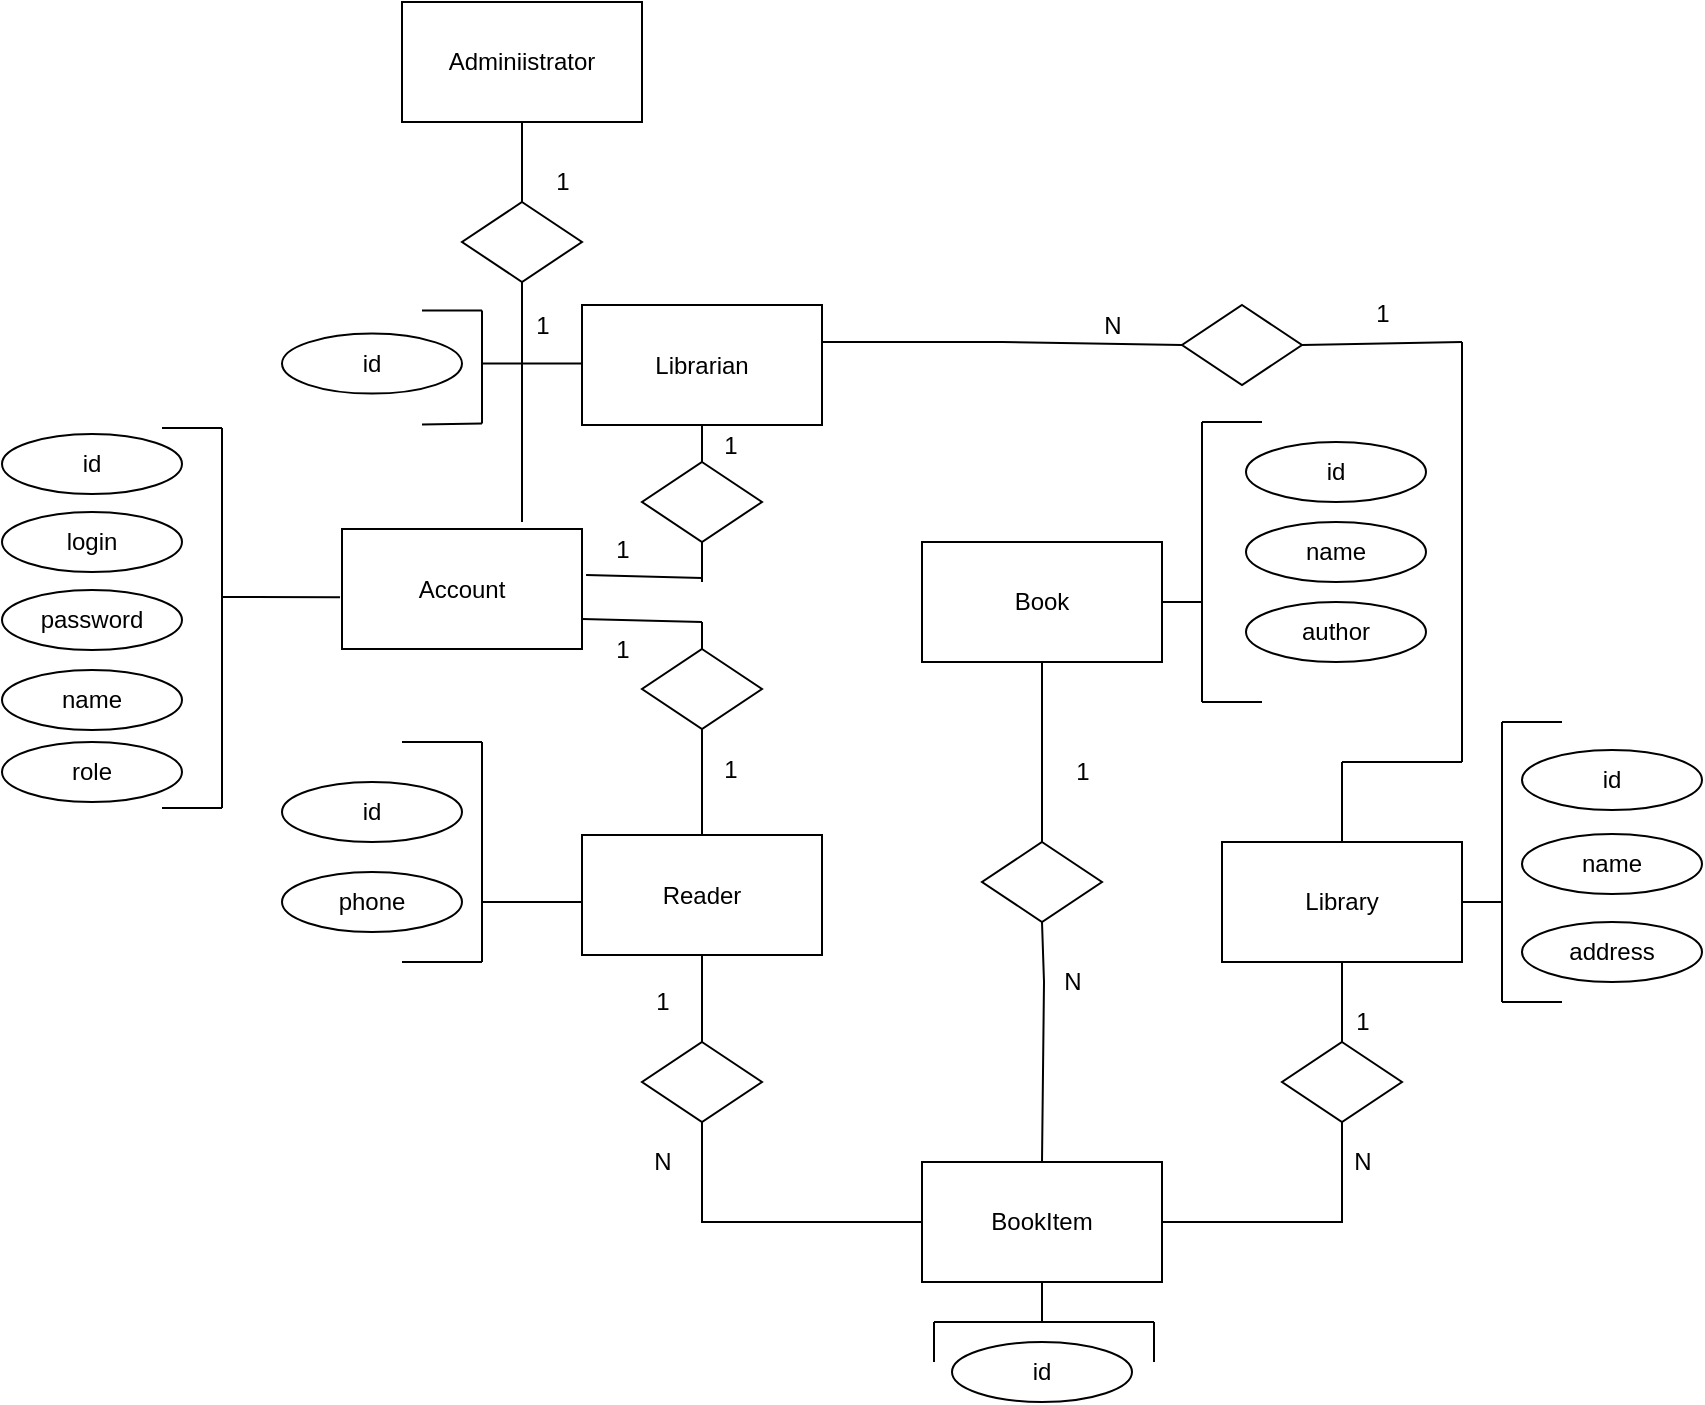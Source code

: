 <mxfile version="18.1.3" type="google"><diagram id="7dLWcGsrjD3yCYNSsVCo" name="Page-1"><mxGraphModel grid="1" page="1" gridSize="10" guides="1" tooltips="1" connect="1" arrows="1" fold="1" pageScale="1" pageWidth="827" pageHeight="1169" math="0" shadow="0"><root><mxCell id="0"/><mxCell id="1" parent="0"/><mxCell id="JcAE5ET7qfdJpTYWwF_n-1" value="BookItem" style="rounded=0;whiteSpace=wrap;html=1;" vertex="1" parent="1"><mxGeometry x="350" y="410" width="120" height="60" as="geometry"/></mxCell><mxCell id="JcAE5ET7qfdJpTYWwF_n-2" value="Library" style="rounded=0;whiteSpace=wrap;html=1;" vertex="1" parent="1"><mxGeometry x="500" y="250" width="120" height="60" as="geometry"/></mxCell><mxCell id="JcAE5ET7qfdJpTYWwF_n-3" value="Reader" style="rounded=0;whiteSpace=wrap;html=1;" vertex="1" parent="1"><mxGeometry x="180" y="246.5" width="120" height="60" as="geometry"/></mxCell><mxCell id="JcAE5ET7qfdJpTYWwF_n-4" value="" style="rhombus;whiteSpace=wrap;html=1;" vertex="1" parent="1"><mxGeometry x="530" y="350" width="60" height="40" as="geometry"/></mxCell><mxCell id="JcAE5ET7qfdJpTYWwF_n-5" value="" style="endArrow=none;html=1;rounded=0;exitX=1;exitY=0.5;exitDx=0;exitDy=0;entryX=0.5;entryY=1;entryDx=0;entryDy=0;" edge="1" parent="1" source="JcAE5ET7qfdJpTYWwF_n-1" target="JcAE5ET7qfdJpTYWwF_n-4"><mxGeometry width="50" height="50" relative="1" as="geometry"><mxPoint x="390" y="420" as="sourcePoint"/><mxPoint x="440" y="370" as="targetPoint"/><Array as="points"><mxPoint x="560" y="440"/></Array></mxGeometry></mxCell><mxCell id="JcAE5ET7qfdJpTYWwF_n-6" value="" style="endArrow=none;html=1;rounded=0;exitX=0.5;exitY=1;exitDx=0;exitDy=0;entryX=0.5;entryY=0;entryDx=0;entryDy=0;" edge="1" parent="1" source="JcAE5ET7qfdJpTYWwF_n-2" target="JcAE5ET7qfdJpTYWwF_n-4"><mxGeometry width="50" height="50" relative="1" as="geometry"><mxPoint x="484" y="450" as="sourcePoint"/><mxPoint x="570" y="400" as="targetPoint"/></mxGeometry></mxCell><mxCell id="JcAE5ET7qfdJpTYWwF_n-7" value="" style="rhombus;whiteSpace=wrap;html=1;" vertex="1" parent="1"><mxGeometry x="210" y="350" width="60" height="40" as="geometry"/></mxCell><mxCell id="JcAE5ET7qfdJpTYWwF_n-8" value="" style="endArrow=none;html=1;rounded=0;exitX=0;exitY=0.5;exitDx=0;exitDy=0;entryX=0.5;entryY=1;entryDx=0;entryDy=0;" edge="1" parent="1" source="JcAE5ET7qfdJpTYWwF_n-1" target="JcAE5ET7qfdJpTYWwF_n-7"><mxGeometry width="50" height="50" relative="1" as="geometry"><mxPoint x="160" y="440" as="sourcePoint"/><mxPoint x="126" y="370" as="targetPoint"/><Array as="points"><mxPoint x="240" y="440"/></Array></mxGeometry></mxCell><mxCell id="JcAE5ET7qfdJpTYWwF_n-10" value="1" style="text;html=1;align=center;verticalAlign=middle;resizable=0;points=[];autosize=1;strokeColor=none;fillColor=none;" vertex="1" parent="1"><mxGeometry x="560" y="330" width="20" height="20" as="geometry"/></mxCell><mxCell id="JcAE5ET7qfdJpTYWwF_n-11" value="N" style="text;html=1;align=center;verticalAlign=middle;resizable=0;points=[];autosize=1;strokeColor=none;fillColor=none;" vertex="1" parent="1"><mxGeometry x="560" y="400" width="20" height="20" as="geometry"/></mxCell><mxCell id="JcAE5ET7qfdJpTYWwF_n-13" value="N" style="text;html=1;align=center;verticalAlign=middle;resizable=0;points=[];autosize=1;strokeColor=none;fillColor=none;" vertex="1" parent="1"><mxGeometry x="210" y="400" width="20" height="20" as="geometry"/></mxCell><mxCell id="JcAE5ET7qfdJpTYWwF_n-14" value="login" style="ellipse;whiteSpace=wrap;html=1;" vertex="1" parent="1"><mxGeometry x="-110" y="85" width="90" height="30" as="geometry"/></mxCell><mxCell id="JcAE5ET7qfdJpTYWwF_n-15" value="id" style="ellipse;whiteSpace=wrap;html=1;" vertex="1" parent="1"><mxGeometry x="-110" y="46" width="90" height="30" as="geometry"/></mxCell><mxCell id="JcAE5ET7qfdJpTYWwF_n-16" value="password" style="ellipse;whiteSpace=wrap;html=1;" vertex="1" parent="1"><mxGeometry x="-110" y="124" width="90" height="30" as="geometry"/></mxCell><mxCell id="JcAE5ET7qfdJpTYWwF_n-17" value="name" style="ellipse;whiteSpace=wrap;html=1;" vertex="1" parent="1"><mxGeometry x="-110" y="164" width="90" height="30" as="geometry"/></mxCell><mxCell id="JcAE5ET7qfdJpTYWwF_n-18" value="name" style="ellipse;whiteSpace=wrap;html=1;" vertex="1" parent="1"><mxGeometry x="512" y="90" width="90" height="30" as="geometry"/></mxCell><mxCell id="JcAE5ET7qfdJpTYWwF_n-19" value="id" style="ellipse;whiteSpace=wrap;html=1;" vertex="1" parent="1"><mxGeometry x="365" y="500" width="90" height="30" as="geometry"/></mxCell><mxCell id="JcAE5ET7qfdJpTYWwF_n-20" value="author" style="ellipse;whiteSpace=wrap;html=1;" vertex="1" parent="1"><mxGeometry x="512" y="130" width="90" height="30" as="geometry"/></mxCell><mxCell id="JcAE5ET7qfdJpTYWwF_n-21" value="name" style="ellipse;whiteSpace=wrap;html=1;" vertex="1" parent="1"><mxGeometry x="650" y="246" width="90" height="30" as="geometry"/></mxCell><mxCell id="JcAE5ET7qfdJpTYWwF_n-22" value="id" style="ellipse;whiteSpace=wrap;html=1;" vertex="1" parent="1"><mxGeometry x="650" y="204" width="90" height="30" as="geometry"/></mxCell><mxCell id="JcAE5ET7qfdJpTYWwF_n-23" value="address" style="ellipse;whiteSpace=wrap;html=1;" vertex="1" parent="1"><mxGeometry x="650" y="290" width="90" height="30" as="geometry"/></mxCell><mxCell id="JcAE5ET7qfdJpTYWwF_n-24" value="" style="endArrow=none;html=1;rounded=0;" edge="1" parent="1"><mxGeometry width="50" height="50" relative="1" as="geometry"><mxPoint y="233" as="sourcePoint"/><mxPoint y="43" as="targetPoint"/></mxGeometry></mxCell><mxCell id="JcAE5ET7qfdJpTYWwF_n-25" value="" style="endArrow=none;html=1;rounded=0;" edge="1" parent="1"><mxGeometry width="50" height="50" relative="1" as="geometry"><mxPoint y="233" as="sourcePoint"/><mxPoint x="-30" y="233" as="targetPoint"/></mxGeometry></mxCell><mxCell id="JcAE5ET7qfdJpTYWwF_n-26" value="" style="endArrow=none;html=1;rounded=0;" edge="1" parent="1"><mxGeometry width="50" height="50" relative="1" as="geometry"><mxPoint y="43" as="sourcePoint"/><mxPoint x="-30" y="43" as="targetPoint"/></mxGeometry></mxCell><mxCell id="JcAE5ET7qfdJpTYWwF_n-28" value="" style="endArrow=none;html=1;rounded=0;" edge="1" parent="1"><mxGeometry width="50" height="50" relative="1" as="geometry"><mxPoint x="640" y="330" as="sourcePoint"/><mxPoint x="640" y="190" as="targetPoint"/></mxGeometry></mxCell><mxCell id="JcAE5ET7qfdJpTYWwF_n-29" value="" style="endArrow=none;html=1;rounded=0;" edge="1" parent="1"><mxGeometry width="50" height="50" relative="1" as="geometry"><mxPoint x="670" y="330" as="sourcePoint"/><mxPoint x="640" y="330" as="targetPoint"/></mxGeometry></mxCell><mxCell id="JcAE5ET7qfdJpTYWwF_n-30" value="" style="endArrow=none;html=1;rounded=0;" edge="1" parent="1"><mxGeometry width="50" height="50" relative="1" as="geometry"><mxPoint x="640" y="190" as="sourcePoint"/><mxPoint x="670" y="190" as="targetPoint"/></mxGeometry></mxCell><mxCell id="JcAE5ET7qfdJpTYWwF_n-31" value="" style="endArrow=none;html=1;rounded=0;entryX=1;entryY=0.5;entryDx=0;entryDy=0;" edge="1" parent="1" target="JcAE5ET7qfdJpTYWwF_n-2"><mxGeometry width="50" height="50" relative="1" as="geometry"><mxPoint x="640" y="280" as="sourcePoint"/><mxPoint x="690" y="280" as="targetPoint"/></mxGeometry></mxCell><mxCell id="JcAE5ET7qfdJpTYWwF_n-32" value="" style="endArrow=none;html=1;rounded=0;" edge="1" parent="1"><mxGeometry width="50" height="50" relative="1" as="geometry"><mxPoint x="356" y="490" as="sourcePoint"/><mxPoint x="466" y="490" as="targetPoint"/></mxGeometry></mxCell><mxCell id="JcAE5ET7qfdJpTYWwF_n-33" value="" style="endArrow=none;html=1;rounded=0;entryX=0.5;entryY=1;entryDx=0;entryDy=0;" edge="1" parent="1" target="JcAE5ET7qfdJpTYWwF_n-1"><mxGeometry width="50" height="50" relative="1" as="geometry"><mxPoint x="410" y="490" as="sourcePoint"/><mxPoint x="466" y="450" as="targetPoint"/></mxGeometry></mxCell><mxCell id="JcAE5ET7qfdJpTYWwF_n-34" value="" style="endArrow=none;html=1;rounded=0;" edge="1" parent="1"><mxGeometry width="50" height="50" relative="1" as="geometry"><mxPoint x="356" y="490" as="sourcePoint"/><mxPoint x="356" y="510" as="targetPoint"/></mxGeometry></mxCell><mxCell id="JcAE5ET7qfdJpTYWwF_n-35" value="" style="endArrow=none;html=1;rounded=0;" edge="1" parent="1"><mxGeometry width="50" height="50" relative="1" as="geometry"><mxPoint x="466" y="510" as="sourcePoint"/><mxPoint x="466" y="490" as="targetPoint"/></mxGeometry></mxCell><mxCell id="JcAE5ET7qfdJpTYWwF_n-36" value="role" style="ellipse;whiteSpace=wrap;html=1;" vertex="1" parent="1"><mxGeometry x="-110" y="200" width="90" height="30" as="geometry"/></mxCell><mxCell id="JcAE5ET7qfdJpTYWwF_n-37" value="Book" style="rounded=0;whiteSpace=wrap;html=1;" vertex="1" parent="1"><mxGeometry x="350" y="100" width="120" height="60" as="geometry"/></mxCell><mxCell id="JcAE5ET7qfdJpTYWwF_n-40" value="" style="endArrow=none;html=1;rounded=0;" edge="1" parent="1"><mxGeometry width="50" height="50" relative="1" as="geometry"><mxPoint x="490" y="180" as="sourcePoint"/><mxPoint x="490" y="40" as="targetPoint"/></mxGeometry></mxCell><mxCell id="JcAE5ET7qfdJpTYWwF_n-41" value="" style="endArrow=none;html=1;rounded=0;" edge="1" parent="1"><mxGeometry width="50" height="50" relative="1" as="geometry"><mxPoint x="520" y="180" as="sourcePoint"/><mxPoint x="490" y="180" as="targetPoint"/></mxGeometry></mxCell><mxCell id="JcAE5ET7qfdJpTYWwF_n-42" value="" style="endArrow=none;html=1;rounded=0;" edge="1" parent="1"><mxGeometry width="50" height="50" relative="1" as="geometry"><mxPoint x="490" y="40" as="sourcePoint"/><mxPoint x="520" y="40" as="targetPoint"/></mxGeometry></mxCell><mxCell id="JcAE5ET7qfdJpTYWwF_n-43" value="" style="endArrow=none;html=1;rounded=0;entryX=1;entryY=0.5;entryDx=0;entryDy=0;" edge="1" parent="1"><mxGeometry width="50" height="50" relative="1" as="geometry"><mxPoint x="490" y="130" as="sourcePoint"/><mxPoint x="470" y="130" as="targetPoint"/></mxGeometry></mxCell><mxCell id="JcAE5ET7qfdJpTYWwF_n-44" value="id" style="ellipse;whiteSpace=wrap;html=1;" vertex="1" parent="1"><mxGeometry x="512" y="50" width="90" height="30" as="geometry"/></mxCell><mxCell id="JcAE5ET7qfdJpTYWwF_n-45" value="" style="rhombus;whiteSpace=wrap;html=1;" vertex="1" parent="1"><mxGeometry x="380" y="250" width="60" height="40" as="geometry"/></mxCell><mxCell id="JcAE5ET7qfdJpTYWwF_n-46" value="" style="endArrow=none;html=1;rounded=0;exitX=0.5;exitY=0;exitDx=0;exitDy=0;entryX=0.5;entryY=1;entryDx=0;entryDy=0;" edge="1" parent="1" source="JcAE5ET7qfdJpTYWwF_n-1" target="JcAE5ET7qfdJpTYWwF_n-45"><mxGeometry width="50" height="50" relative="1" as="geometry"><mxPoint x="325" y="320" as="sourcePoint"/><mxPoint x="291" y="250" as="targetPoint"/><Array as="points"><mxPoint x="411" y="320"/></Array></mxGeometry></mxCell><mxCell id="JcAE5ET7qfdJpTYWwF_n-47" value="" style="endArrow=none;html=1;rounded=0;exitX=0.5;exitY=1;exitDx=0;exitDy=0;entryX=0.5;entryY=0;entryDx=0;entryDy=0;" edge="1" parent="1" source="JcAE5ET7qfdJpTYWwF_n-37" target="JcAE5ET7qfdJpTYWwF_n-45"><mxGeometry width="50" height="50" relative="1" as="geometry"><mxPoint x="402" y="190" as="sourcePoint"/><mxPoint x="412" y="280" as="targetPoint"/></mxGeometry></mxCell><mxCell id="JcAE5ET7qfdJpTYWwF_n-48" value="N" style="text;html=1;align=center;verticalAlign=middle;resizable=0;points=[];autosize=1;strokeColor=none;fillColor=none;" vertex="1" parent="1"><mxGeometry x="415" y="310" width="20" height="20" as="geometry"/></mxCell><mxCell id="JcAE5ET7qfdJpTYWwF_n-49" value="1" style="text;html=1;align=center;verticalAlign=middle;resizable=0;points=[];autosize=1;strokeColor=none;fillColor=none;" vertex="1" parent="1"><mxGeometry x="420" y="205" width="20" height="20" as="geometry"/></mxCell><mxCell id="qrq83HMJbm-AhOhTL02Y-1" value="Account" style="rounded=0;whiteSpace=wrap;html=1;" vertex="1" parent="1"><mxGeometry x="60" y="93.5" width="120" height="60" as="geometry"/></mxCell><mxCell id="qrq83HMJbm-AhOhTL02Y-2" value="phone" style="ellipse;whiteSpace=wrap;html=1;" vertex="1" parent="1"><mxGeometry x="30" y="265" width="90" height="30" as="geometry"/></mxCell><mxCell id="qrq83HMJbm-AhOhTL02Y-3" value="id" style="ellipse;whiteSpace=wrap;html=1;" vertex="1" parent="1"><mxGeometry x="30" y="220" width="90" height="30" as="geometry"/></mxCell><mxCell id="qrq83HMJbm-AhOhTL02Y-6" value="" style="endArrow=none;html=1;rounded=0;" edge="1" parent="1"><mxGeometry width="50" height="50" relative="1" as="geometry"><mxPoint x="130" y="310" as="sourcePoint"/><mxPoint x="130" y="200" as="targetPoint"/></mxGeometry></mxCell><mxCell id="qrq83HMJbm-AhOhTL02Y-7" value="" style="endArrow=none;html=1;rounded=0;" edge="1" parent="1"><mxGeometry width="50" height="50" relative="1" as="geometry"><mxPoint x="130" y="310" as="sourcePoint"/><mxPoint x="90" y="310" as="targetPoint"/></mxGeometry></mxCell><mxCell id="qrq83HMJbm-AhOhTL02Y-8" value="" style="endArrow=none;html=1;rounded=0;" edge="1" parent="1"><mxGeometry width="50" height="50" relative="1" as="geometry"><mxPoint x="130" y="200" as="sourcePoint"/><mxPoint x="90" y="200" as="targetPoint"/></mxGeometry></mxCell><mxCell id="qrq83HMJbm-AhOhTL02Y-9" value="" style="endArrow=none;html=1;rounded=0;entryX=0;entryY=0.5;entryDx=0;entryDy=0;" edge="1" parent="1"><mxGeometry width="50" height="50" relative="1" as="geometry"><mxPoint x="130" y="280" as="sourcePoint"/><mxPoint x="180" y="280" as="targetPoint"/></mxGeometry></mxCell><mxCell id="qrq83HMJbm-AhOhTL02Y-11" value="" style="endArrow=none;html=1;rounded=0;exitX=0.5;exitY=1;exitDx=0;exitDy=0;entryX=0.5;entryY=0;entryDx=0;entryDy=0;" edge="1" parent="1" source="JcAE5ET7qfdJpTYWwF_n-3" target="JcAE5ET7qfdJpTYWwF_n-7"><mxGeometry width="50" height="50" relative="1" as="geometry"><mxPoint x="246" y="310" as="sourcePoint"/><mxPoint x="246" y="350" as="targetPoint"/></mxGeometry></mxCell><mxCell id="qrq83HMJbm-AhOhTL02Y-12" value="1" style="text;html=1;align=center;verticalAlign=middle;resizable=0;points=[];autosize=1;strokeColor=none;fillColor=none;" vertex="1" parent="1"><mxGeometry x="210" y="320" width="20" height="20" as="geometry"/></mxCell><mxCell id="qrq83HMJbm-AhOhTL02Y-13" value="" style="endArrow=none;html=1;rounded=0;entryX=-0.008;entryY=0.569;entryDx=0;entryDy=0;entryPerimeter=0;" edge="1" parent="1" target="qrq83HMJbm-AhOhTL02Y-1"><mxGeometry width="50" height="50" relative="1" as="geometry"><mxPoint y="127.5" as="sourcePoint"/><mxPoint x="40" y="127.5" as="targetPoint"/></mxGeometry></mxCell><mxCell id="qrq83HMJbm-AhOhTL02Y-15" value="" style="rhombus;whiteSpace=wrap;html=1;" vertex="1" parent="1"><mxGeometry x="210" y="153.5" width="60" height="40" as="geometry"/></mxCell><mxCell id="qrq83HMJbm-AhOhTL02Y-16" value="1" style="text;html=1;align=center;verticalAlign=middle;resizable=0;points=[];autosize=1;strokeColor=none;fillColor=none;" vertex="1" parent="1"><mxGeometry x="244" y="203.5" width="20" height="20" as="geometry"/></mxCell><mxCell id="qrq83HMJbm-AhOhTL02Y-17" value="" style="endArrow=none;html=1;rounded=0;entryX=0.5;entryY=0;entryDx=0;entryDy=0;" edge="1" parent="1"><mxGeometry width="50" height="50" relative="1" as="geometry"><mxPoint x="240" y="140" as="sourcePoint"/><mxPoint x="240" y="153.5" as="targetPoint"/></mxGeometry></mxCell><mxCell id="qrq83HMJbm-AhOhTL02Y-18" value="1" style="text;html=1;align=center;verticalAlign=middle;resizable=0;points=[];autosize=1;strokeColor=none;fillColor=none;" vertex="1" parent="1"><mxGeometry x="190" y="144" width="20" height="20" as="geometry"/></mxCell><mxCell id="qrq83HMJbm-AhOhTL02Y-19" value="" style="endArrow=none;html=1;rounded=0;exitX=0.5;exitY=1;exitDx=0;exitDy=0;entryX=0.5;entryY=0;entryDx=0;entryDy=0;" edge="1" parent="1" source="qrq83HMJbm-AhOhTL02Y-15" target="JcAE5ET7qfdJpTYWwF_n-3"><mxGeometry width="50" height="50" relative="1" as="geometry"><mxPoint x="370" y="240" as="sourcePoint"/><mxPoint x="420" y="190" as="targetPoint"/></mxGeometry></mxCell><mxCell id="qrq83HMJbm-AhOhTL02Y-20" value="" style="endArrow=none;html=1;rounded=0;exitX=1;exitY=0.75;exitDx=0;exitDy=0;" edge="1" parent="1" source="qrq83HMJbm-AhOhTL02Y-1"><mxGeometry width="50" height="50" relative="1" as="geometry"><mxPoint x="370" y="240" as="sourcePoint"/><mxPoint x="240" y="140" as="targetPoint"/></mxGeometry></mxCell><mxCell id="qrq83HMJbm-AhOhTL02Y-22" value="Librarian" style="rounded=0;whiteSpace=wrap;html=1;" vertex="1" parent="1"><mxGeometry x="180" y="-18.5" width="120" height="60" as="geometry"/></mxCell><mxCell id="qrq83HMJbm-AhOhTL02Y-25" value="" style="endArrow=none;html=1;rounded=0;" edge="1" parent="1"><mxGeometry width="50" height="50" relative="1" as="geometry"><mxPoint x="130" y="40.81" as="sourcePoint"/><mxPoint x="130" y="-15.69" as="targetPoint"/></mxGeometry></mxCell><mxCell id="qrq83HMJbm-AhOhTL02Y-26" value="" style="endArrow=none;html=1;rounded=0;" edge="1" parent="1"><mxGeometry width="50" height="50" relative="1" as="geometry"><mxPoint x="130" y="40.81" as="sourcePoint"/><mxPoint x="100" y="41.31" as="targetPoint"/></mxGeometry></mxCell><mxCell id="qrq83HMJbm-AhOhTL02Y-27" value="" style="endArrow=none;html=1;rounded=0;" edge="1" parent="1"><mxGeometry width="50" height="50" relative="1" as="geometry"><mxPoint x="130" y="-15.69" as="sourcePoint"/><mxPoint x="100" y="-15.69" as="targetPoint"/></mxGeometry></mxCell><mxCell id="qrq83HMJbm-AhOhTL02Y-28" value="" style="endArrow=none;html=1;rounded=0;entryX=0;entryY=0.5;entryDx=0;entryDy=0;" edge="1" parent="1"><mxGeometry width="50" height="50" relative="1" as="geometry"><mxPoint x="130" y="10.81" as="sourcePoint"/><mxPoint x="180" y="10.81" as="targetPoint"/></mxGeometry></mxCell><mxCell id="qrq83HMJbm-AhOhTL02Y-29" value="1" style="text;html=1;align=center;verticalAlign=middle;resizable=0;points=[];autosize=1;strokeColor=none;fillColor=none;" vertex="1" parent="1"><mxGeometry x="244" y="41.5" width="20" height="20" as="geometry"/></mxCell><mxCell id="qrq83HMJbm-AhOhTL02Y-30" value="" style="endArrow=none;html=1;rounded=0;exitX=1.017;exitY=0.383;exitDx=0;exitDy=0;exitPerimeter=0;" edge="1" parent="1" source="qrq83HMJbm-AhOhTL02Y-1"><mxGeometry width="50" height="50" relative="1" as="geometry"><mxPoint x="240" y="-60" as="sourcePoint"/><mxPoint x="240" y="118" as="targetPoint"/></mxGeometry></mxCell><mxCell id="qrq83HMJbm-AhOhTL02Y-31" value="" style="rhombus;whiteSpace=wrap;html=1;" vertex="1" parent="1"><mxGeometry x="210" y="60" width="60" height="40" as="geometry"/></mxCell><mxCell id="qrq83HMJbm-AhOhTL02Y-33" value="" style="endArrow=none;html=1;rounded=0;" edge="1" parent="1"><mxGeometry width="50" height="50" relative="1" as="geometry"><mxPoint x="240" y="120" as="sourcePoint"/><mxPoint x="240" y="100" as="targetPoint"/></mxGeometry></mxCell><mxCell id="qrq83HMJbm-AhOhTL02Y-32" value="1" style="text;html=1;align=center;verticalAlign=middle;resizable=0;points=[];autosize=1;strokeColor=none;fillColor=none;" vertex="1" parent="1"><mxGeometry x="190" y="93.5" width="20" height="20" as="geometry"/></mxCell><mxCell id="qrq83HMJbm-AhOhTL02Y-34" value="" style="endArrow=none;html=1;rounded=0;entryX=0.5;entryY=0;entryDx=0;entryDy=0;exitX=0.5;exitY=1;exitDx=0;exitDy=0;" edge="1" parent="1" source="qrq83HMJbm-AhOhTL02Y-22" target="qrq83HMJbm-AhOhTL02Y-31"><mxGeometry width="50" height="50" relative="1" as="geometry"><mxPoint x="260" y="150" as="sourcePoint"/><mxPoint x="310" y="100" as="targetPoint"/></mxGeometry></mxCell><mxCell id="qrq83HMJbm-AhOhTL02Y-35" value="id" style="ellipse;whiteSpace=wrap;html=1;" vertex="1" parent="1"><mxGeometry x="30" y="-4.19" width="90" height="30" as="geometry"/></mxCell><mxCell id="qrq83HMJbm-AhOhTL02Y-36" value="" style="rhombus;whiteSpace=wrap;html=1;" vertex="1" parent="1"><mxGeometry x="480" y="-18.5" width="60" height="40" as="geometry"/></mxCell><mxCell id="qrq83HMJbm-AhOhTL02Y-37" value="" style="endArrow=none;html=1;rounded=0;exitX=1;exitY=0.5;exitDx=0;exitDy=0;entryX=0;entryY=0.5;entryDx=0;entryDy=0;" edge="1" parent="1" target="qrq83HMJbm-AhOhTL02Y-36"><mxGeometry width="50" height="50" relative="1" as="geometry"><mxPoint x="300" as="sourcePoint"/><mxPoint x="270" y="-70" as="targetPoint"/><Array as="points"><mxPoint x="390"/></Array></mxGeometry></mxCell><mxCell id="qrq83HMJbm-AhOhTL02Y-38" value="" style="endArrow=none;html=1;rounded=0;" edge="1" parent="1"><mxGeometry width="50" height="50" relative="1" as="geometry"><mxPoint x="620" y="210" as="sourcePoint"/><mxPoint x="620" as="targetPoint"/></mxGeometry></mxCell><mxCell id="qrq83HMJbm-AhOhTL02Y-39" value="1" style="text;html=1;align=center;verticalAlign=middle;resizable=0;points=[];autosize=1;strokeColor=none;fillColor=none;" vertex="1" parent="1"><mxGeometry x="570" y="-24.19" width="20" height="20" as="geometry"/></mxCell><mxCell id="qrq83HMJbm-AhOhTL02Y-40" value="N" style="text;html=1;align=center;verticalAlign=middle;resizable=0;points=[];autosize=1;strokeColor=none;fillColor=none;" vertex="1" parent="1"><mxGeometry x="435" y="-18.5" width="20" height="20" as="geometry"/></mxCell><mxCell id="qrq83HMJbm-AhOhTL02Y-41" value="" style="endArrow=none;html=1;rounded=0;entryX=1;entryY=0.5;entryDx=0;entryDy=0;" edge="1" parent="1" target="qrq83HMJbm-AhOhTL02Y-36"><mxGeometry width="50" height="50" relative="1" as="geometry"><mxPoint x="620" as="sourcePoint"/><mxPoint x="420" y="100" as="targetPoint"/></mxGeometry></mxCell><mxCell id="qrq83HMJbm-AhOhTL02Y-42" value="" style="endArrow=none;html=1;rounded=0;" edge="1" parent="1"><mxGeometry width="50" height="50" relative="1" as="geometry"><mxPoint x="560" y="210" as="sourcePoint"/><mxPoint x="620" y="210" as="targetPoint"/></mxGeometry></mxCell><mxCell id="qrq83HMJbm-AhOhTL02Y-43" value="" style="endArrow=none;html=1;rounded=0;exitX=0.5;exitY=0;exitDx=0;exitDy=0;" edge="1" parent="1" source="JcAE5ET7qfdJpTYWwF_n-2"><mxGeometry width="50" height="50" relative="1" as="geometry"><mxPoint x="360" y="170" as="sourcePoint"/><mxPoint x="560" y="210" as="targetPoint"/></mxGeometry></mxCell><mxCell id="gKVlT9Zcdcps0Z9l4JrN-2" value="Adminiistrator" style="rounded=0;whiteSpace=wrap;html=1;" vertex="1" parent="1"><mxGeometry x="90" y="-170" width="120" height="60" as="geometry"/></mxCell><mxCell id="gKVlT9Zcdcps0Z9l4JrN-3" value="" style="endArrow=none;html=1;rounded=0;exitX=0.5;exitY=1;exitDx=0;exitDy=0;" edge="1" parent="1" source="gKVlT9Zcdcps0Z9l4JrN-2"><mxGeometry width="50" height="50" relative="1" as="geometry"><mxPoint x="160" y="163.5" as="sourcePoint"/><mxPoint x="150" y="90" as="targetPoint"/></mxGeometry></mxCell><mxCell id="gKVlT9Zcdcps0Z9l4JrN-4" value="" style="rhombus;whiteSpace=wrap;html=1;" vertex="1" parent="1"><mxGeometry x="120" y="-70" width="60" height="40" as="geometry"/></mxCell><mxCell id="gKVlT9Zcdcps0Z9l4JrN-5" value="1" style="text;html=1;align=center;verticalAlign=middle;resizable=0;points=[];autosize=1;strokeColor=none;fillColor=none;" vertex="1" parent="1"><mxGeometry x="160" y="-90" width="20" height="20" as="geometry"/></mxCell><mxCell id="gKVlT9Zcdcps0Z9l4JrN-6" value="1" style="text;html=1;align=center;verticalAlign=middle;resizable=0;points=[];autosize=1;strokeColor=none;fillColor=none;" vertex="1" parent="1"><mxGeometry x="150" y="-18.5" width="20" height="20" as="geometry"/></mxCell></root></mxGraphModel></diagram></mxfile>